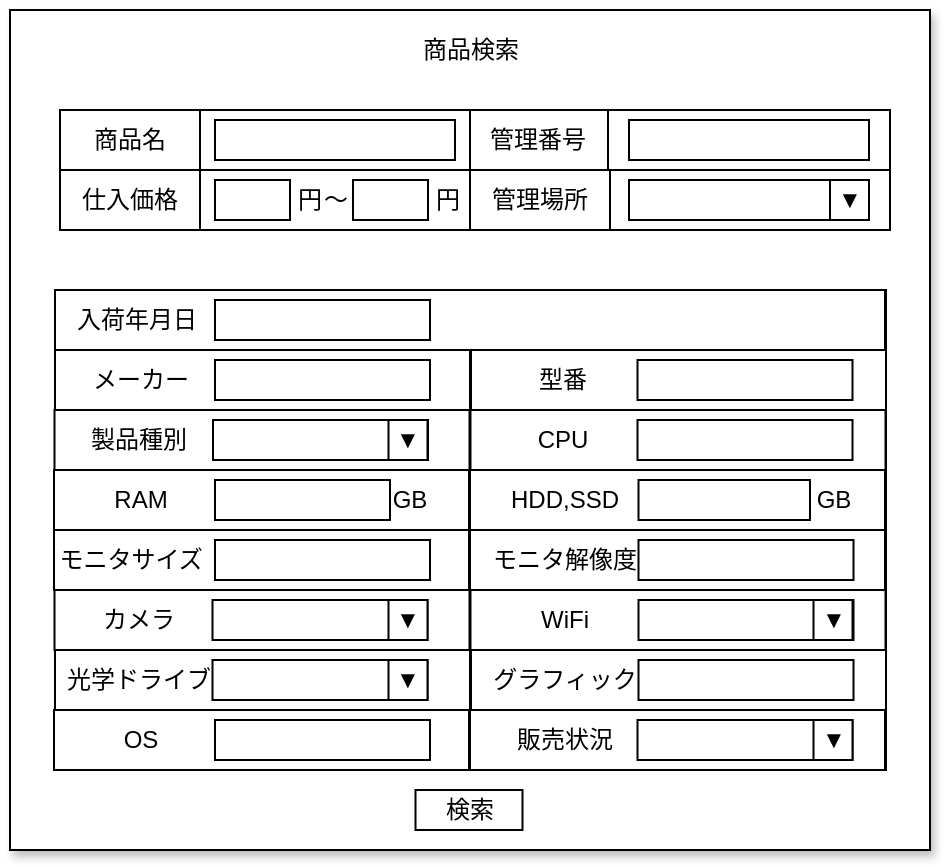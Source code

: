 <mxfile version="15.7.0" type="embed" pages="3">
    <diagram id="SRbu9WIoCtEo2R0tmvOP" name="S08-01 商品情報検索">
        <mxGraphModel dx="776" dy="430" grid="1" gridSize="10" guides="1" tooltips="1" connect="1" arrows="1" fold="1" page="1" pageScale="1" pageWidth="827" pageHeight="1169" math="0" shadow="0">
            <root>
                <mxCell id="0"/>
                <mxCell id="1" style="locked=1;" parent="0"/>
                <mxCell id="elqUJP_zJi6E47OMO-D8-3" value="" style="rounded=0;whiteSpace=wrap;html=1;shadow=1;" parent="1" vertex="1">
                    <mxGeometry x="160" y="80" width="460" height="420" as="geometry"/>
                </mxCell>
                <mxCell id="elqUJP_zJi6E47OMO-D8-4" value="商品検索" style="text;html=1;align=center;verticalAlign=middle;resizable=0;points=[];autosize=1;strokeColor=none;fillColor=none;" parent="1" vertex="1">
                    <mxGeometry x="360" y="90" width="60" height="20" as="geometry"/>
                </mxCell>
                <mxCell id="elqUJP_zJi6E47OMO-D8-5" value="" style="rounded=0;whiteSpace=wrap;html=1;" parent="1" vertex="1">
                    <mxGeometry x="185" y="130" width="415" height="60" as="geometry"/>
                </mxCell>
                <mxCell id="elqUJP_zJi6E47OMO-D8-6" value="商品名" style="rounded=0;whiteSpace=wrap;html=1;" parent="1" vertex="1">
                    <mxGeometry x="185" y="130" width="70" height="30" as="geometry"/>
                </mxCell>
                <mxCell id="elqUJP_zJi6E47OMO-D8-7" value="&lt;div&gt;仕入価格&lt;/div&gt;" style="rounded=0;whiteSpace=wrap;html=1;" parent="1" vertex="1">
                    <mxGeometry x="185" y="160" width="70" height="30" as="geometry"/>
                </mxCell>
                <mxCell id="elqUJP_zJi6E47OMO-D8-8" value="管理番号" style="rounded=0;whiteSpace=wrap;html=1;" parent="1" vertex="1">
                    <mxGeometry x="389" y="130" width="70" height="30" as="geometry"/>
                </mxCell>
                <mxCell id="elqUJP_zJi6E47OMO-D8-9" value="管理場所" style="rounded=0;whiteSpace=wrap;html=1;" parent="1" vertex="1">
                    <mxGeometry x="390" y="160" width="70" height="30" as="geometry"/>
                </mxCell>
                <mxCell id="elqUJP_zJi6E47OMO-D8-10" value="" style="rounded=0;whiteSpace=wrap;html=1;" parent="1" vertex="1">
                    <mxGeometry x="255" y="130" width="135" height="30" as="geometry"/>
                </mxCell>
                <mxCell id="elqUJP_zJi6E47OMO-D8-11" value="&lt;div&gt;&lt;br&gt;&lt;/div&gt;" style="rounded=0;whiteSpace=wrap;html=1;" parent="1" vertex="1">
                    <mxGeometry x="262.5" y="135" width="120" height="20" as="geometry"/>
                </mxCell>
                <mxCell id="elqUJP_zJi6E47OMO-D8-12" value="" style="rounded=0;whiteSpace=wrap;html=1;" parent="1" vertex="1">
                    <mxGeometry x="262.5" y="165" width="37.5" height="20" as="geometry"/>
                </mxCell>
                <mxCell id="elqUJP_zJi6E47OMO-D8-13" value="円" style="text;html=1;strokeColor=none;fillColor=none;align=center;verticalAlign=middle;whiteSpace=wrap;rounded=0;" parent="1" vertex="1">
                    <mxGeometry x="300" y="170" width="20" height="10" as="geometry"/>
                </mxCell>
                <mxCell id="elqUJP_zJi6E47OMO-D8-14" value="～" style="text;html=1;strokeColor=none;fillColor=none;align=center;verticalAlign=middle;whiteSpace=wrap;rounded=0;" parent="1" vertex="1">
                    <mxGeometry x="312.5" y="170" width="20" height="10" as="geometry"/>
                </mxCell>
                <mxCell id="elqUJP_zJi6E47OMO-D8-15" value="" style="rounded=0;whiteSpace=wrap;html=1;" parent="1" vertex="1">
                    <mxGeometry x="331.5" y="165" width="37.5" height="20" as="geometry"/>
                </mxCell>
                <mxCell id="elqUJP_zJi6E47OMO-D8-16" value="円" style="text;html=1;strokeColor=none;fillColor=none;align=center;verticalAlign=middle;whiteSpace=wrap;rounded=0;" parent="1" vertex="1">
                    <mxGeometry x="369" y="170" width="20" height="10" as="geometry"/>
                </mxCell>
                <mxCell id="elqUJP_zJi6E47OMO-D8-17" value="" style="rounded=0;whiteSpace=wrap;html=1;" parent="1" vertex="1">
                    <mxGeometry x="459" y="130" width="141" height="30" as="geometry"/>
                </mxCell>
                <mxCell id="elqUJP_zJi6E47OMO-D8-18" value="" style="rounded=0;whiteSpace=wrap;html=1;" parent="1" vertex="1">
                    <mxGeometry x="469.5" y="135" width="120" height="20" as="geometry"/>
                </mxCell>
                <mxCell id="elqUJP_zJi6E47OMO-D8-19" value="" style="rounded=0;whiteSpace=wrap;html=1;" parent="1" vertex="1">
                    <mxGeometry x="469.5" y="165" width="120" height="20" as="geometry"/>
                </mxCell>
                <mxCell id="elqUJP_zJi6E47OMO-D8-20" value="▼" style="rounded=0;whiteSpace=wrap;html=1;" parent="1" vertex="1">
                    <mxGeometry x="570" y="165" width="19.5" height="20" as="geometry"/>
                </mxCell>
                <mxCell id="elqUJP_zJi6E47OMO-D8-21" value="" style="rounded=0;whiteSpace=wrap;html=1;fillColor=default;align=center;" parent="1" vertex="1">
                    <mxGeometry x="182.5" y="220" width="415.5" height="240" as="geometry"/>
                </mxCell>
                <mxCell id="elqUJP_zJi6E47OMO-D8-22" value="" style="whiteSpace=wrap;html=1;" parent="1" vertex="1">
                    <mxGeometry x="182.5" y="220" width="415" height="30" as="geometry"/>
                </mxCell>
                <mxCell id="elqUJP_zJi6E47OMO-D8-23" value="入荷年月日" style="text;html=1;align=center;verticalAlign=middle;resizable=0;points=[];autosize=1;strokeColor=none;fillColor=none;" parent="1" vertex="1">
                    <mxGeometry x="182.5" y="225" width="80" height="20" as="geometry"/>
                </mxCell>
                <mxCell id="elqUJP_zJi6E47OMO-D8-24" value="" style="rounded=0;whiteSpace=wrap;html=1;" parent="1" vertex="1">
                    <mxGeometry x="262.5" y="225" width="107.5" height="20" as="geometry"/>
                </mxCell>
                <mxCell id="elqUJP_zJi6E47OMO-D8-25" value="" style="shape=image;html=1;verticalAlign=top;verticalLabelPosition=bottom;labelBackgroundColor=#ffffff;imageAspect=0;aspect=fixed;image=https://cdn0.iconfinder.com/data/icons/16x16-free-toolbar-icons/16/44.png;fillColor=default;gradientColor=none;" parent="1" vertex="1">
                    <mxGeometry x="375.75" y="227" width="16" height="16" as="geometry"/>
                </mxCell>
                <mxCell id="elqUJP_zJi6E47OMO-D8-26" value="" style="rounded=0;whiteSpace=wrap;html=1;fillColor=default;gradientColor=none;align=right;" parent="1" vertex="1">
                    <mxGeometry x="182.5" y="250" width="207.5" height="30" as="geometry"/>
                </mxCell>
                <mxCell id="elqUJP_zJi6E47OMO-D8-27" value="" style="rounded=0;whiteSpace=wrap;html=1;fillColor=default;gradientColor=none;align=right;" parent="1" vertex="1">
                    <mxGeometry x="390.5" y="250" width="207.5" height="30" as="geometry"/>
                </mxCell>
                <mxCell id="elqUJP_zJi6E47OMO-D8-28" value="" style="rounded=0;whiteSpace=wrap;html=1;fillColor=default;gradientColor=none;align=right;" parent="1" vertex="1">
                    <mxGeometry x="182.25" y="280" width="207.5" height="30" as="geometry"/>
                </mxCell>
                <mxCell id="elqUJP_zJi6E47OMO-D8-29" value="" style="rounded=0;whiteSpace=wrap;html=1;fillColor=default;gradientColor=none;align=right;" parent="1" vertex="1">
                    <mxGeometry x="390.25" y="280" width="207.5" height="30" as="geometry"/>
                </mxCell>
                <mxCell id="elqUJP_zJi6E47OMO-D8-30" value="" style="rounded=0;whiteSpace=wrap;html=1;fillColor=default;gradientColor=none;align=right;" parent="1" vertex="1">
                    <mxGeometry x="182" y="310" width="207.5" height="30" as="geometry"/>
                </mxCell>
                <mxCell id="elqUJP_zJi6E47OMO-D8-31" value="" style="rounded=0;whiteSpace=wrap;html=1;fillColor=default;gradientColor=none;align=right;" parent="1" vertex="1">
                    <mxGeometry x="390" y="310" width="207.5" height="30" as="geometry"/>
                </mxCell>
                <mxCell id="elqUJP_zJi6E47OMO-D8-32" value="" style="rounded=0;whiteSpace=wrap;html=1;fillColor=default;gradientColor=none;align=right;" parent="1" vertex="1">
                    <mxGeometry x="182" y="340" width="207.5" height="30" as="geometry"/>
                </mxCell>
                <mxCell id="elqUJP_zJi6E47OMO-D8-33" value="" style="rounded=0;whiteSpace=wrap;html=1;fillColor=default;gradientColor=none;align=right;" parent="1" vertex="1">
                    <mxGeometry x="390" y="340" width="207.5" height="30" as="geometry"/>
                </mxCell>
                <mxCell id="elqUJP_zJi6E47OMO-D8-34" value="" style="rounded=0;whiteSpace=wrap;html=1;fillColor=default;gradientColor=none;align=right;" parent="1" vertex="1">
                    <mxGeometry x="182.25" y="370" width="207.5" height="30" as="geometry"/>
                </mxCell>
                <mxCell id="elqUJP_zJi6E47OMO-D8-35" value="" style="rounded=0;whiteSpace=wrap;html=1;fillColor=default;gradientColor=none;align=right;" parent="1" vertex="1">
                    <mxGeometry x="390.25" y="370" width="207.5" height="30" as="geometry"/>
                </mxCell>
                <mxCell id="elqUJP_zJi6E47OMO-D8-36" value="" style="rounded=0;whiteSpace=wrap;html=1;fillColor=default;gradientColor=none;align=right;" parent="1" vertex="1">
                    <mxGeometry x="182.5" y="400" width="207.5" height="30" as="geometry"/>
                </mxCell>
                <mxCell id="elqUJP_zJi6E47OMO-D8-37" value="" style="rounded=0;whiteSpace=wrap;html=1;fillColor=default;gradientColor=none;align=right;" parent="1" vertex="1">
                    <mxGeometry x="390.5" y="400" width="207.5" height="30" as="geometry"/>
                </mxCell>
                <mxCell id="elqUJP_zJi6E47OMO-D8-38" value="" style="rounded=0;whiteSpace=wrap;html=1;fillColor=default;gradientColor=none;align=right;" parent="1" vertex="1">
                    <mxGeometry x="182" y="430" width="207.5" height="30" as="geometry"/>
                </mxCell>
                <mxCell id="elqUJP_zJi6E47OMO-D8-39" value="" style="rounded=0;whiteSpace=wrap;html=1;fillColor=default;gradientColor=none;align=right;" parent="1" vertex="1">
                    <mxGeometry x="390" y="430" width="207.5" height="30" as="geometry"/>
                </mxCell>
                <mxCell id="elqUJP_zJi6E47OMO-D8-40" value="メーカー" style="text;html=1;align=center;verticalAlign=middle;resizable=0;points=[];autosize=1;strokeColor=none;fillColor=none;" parent="1" vertex="1">
                    <mxGeometry x="195" y="255" width="60" height="20" as="geometry"/>
                </mxCell>
                <mxCell id="elqUJP_zJi6E47OMO-D8-41" value="" style="rounded=0;whiteSpace=wrap;html=1;" parent="1" vertex="1">
                    <mxGeometry x="262.5" y="255" width="107.5" height="20" as="geometry"/>
                </mxCell>
                <mxCell id="elqUJP_zJi6E47OMO-D8-42" value="型番" style="text;html=1;align=center;verticalAlign=middle;resizable=0;points=[];autosize=1;strokeColor=none;fillColor=none;" parent="1" vertex="1">
                    <mxGeometry x="416.25" y="255" width="40" height="20" as="geometry"/>
                </mxCell>
                <mxCell id="elqUJP_zJi6E47OMO-D8-43" value="" style="rounded=0;whiteSpace=wrap;html=1;" parent="1" vertex="1">
                    <mxGeometry x="473.75" y="255" width="107.5" height="20" as="geometry"/>
                </mxCell>
                <mxCell id="elqUJP_zJi6E47OMO-D8-44" value="製品種別" style="text;html=1;align=center;verticalAlign=middle;resizable=0;points=[];autosize=1;strokeColor=none;fillColor=none;" parent="1" vertex="1">
                    <mxGeometry x="194" y="285" width="60" height="20" as="geometry"/>
                </mxCell>
                <mxCell id="elqUJP_zJi6E47OMO-D8-45" value="" style="rounded=0;whiteSpace=wrap;html=1;" parent="1" vertex="1">
                    <mxGeometry x="261.5" y="285" width="107.5" height="20" as="geometry"/>
                </mxCell>
                <mxCell id="elqUJP_zJi6E47OMO-D8-46" value="RAM" style="text;html=1;align=center;verticalAlign=middle;resizable=0;points=[];autosize=1;strokeColor=none;fillColor=none;" parent="1" vertex="1">
                    <mxGeometry x="205" y="315" width="40" height="20" as="geometry"/>
                </mxCell>
                <mxCell id="elqUJP_zJi6E47OMO-D8-47" value="" style="rounded=0;whiteSpace=wrap;html=1;" parent="1" vertex="1">
                    <mxGeometry x="262.5" y="315" width="87.5" height="20" as="geometry"/>
                </mxCell>
                <mxCell id="elqUJP_zJi6E47OMO-D8-48" value="モニタサイズ" style="text;html=1;align=center;verticalAlign=middle;resizable=0;points=[];autosize=1;strokeColor=none;fillColor=none;" parent="1" vertex="1">
                    <mxGeometry x="175" y="345" width="90" height="20" as="geometry"/>
                </mxCell>
                <mxCell id="elqUJP_zJi6E47OMO-D8-49" value="" style="rounded=0;whiteSpace=wrap;html=1;" parent="1" vertex="1">
                    <mxGeometry x="262.5" y="345" width="107.5" height="20" as="geometry"/>
                </mxCell>
                <mxCell id="elqUJP_zJi6E47OMO-D8-50" value="カメラ" style="text;html=1;align=center;verticalAlign=middle;resizable=0;points=[];autosize=1;strokeColor=none;fillColor=none;" parent="1" vertex="1">
                    <mxGeometry x="198.75" y="375" width="50" height="20" as="geometry"/>
                </mxCell>
                <mxCell id="elqUJP_zJi6E47OMO-D8-51" value="" style="rounded=0;whiteSpace=wrap;html=1;" parent="1" vertex="1">
                    <mxGeometry x="261.25" y="375" width="107.5" height="20" as="geometry"/>
                </mxCell>
                <mxCell id="elqUJP_zJi6E47OMO-D8-52" value="光学ドライブ" style="text;html=1;align=center;verticalAlign=middle;resizable=0;points=[];autosize=1;strokeColor=none;fillColor=none;" parent="1" vertex="1">
                    <mxGeometry x="178.75" y="405" width="90" height="20" as="geometry"/>
                </mxCell>
                <mxCell id="elqUJP_zJi6E47OMO-D8-53" value="" style="rounded=0;whiteSpace=wrap;html=1;" parent="1" vertex="1">
                    <mxGeometry x="261.25" y="405" width="107.5" height="20" as="geometry"/>
                </mxCell>
                <mxCell id="elqUJP_zJi6E47OMO-D8-54" value="OS" style="text;html=1;align=center;verticalAlign=middle;resizable=0;points=[];autosize=1;strokeColor=none;fillColor=none;" parent="1" vertex="1">
                    <mxGeometry x="210" y="435" width="30" height="20" as="geometry"/>
                </mxCell>
                <mxCell id="elqUJP_zJi6E47OMO-D8-55" value="" style="rounded=0;whiteSpace=wrap;html=1;" parent="1" vertex="1">
                    <mxGeometry x="262.5" y="435" width="107.5" height="20" as="geometry"/>
                </mxCell>
                <mxCell id="elqUJP_zJi6E47OMO-D8-56" value="CPU" style="text;html=1;align=center;verticalAlign=middle;resizable=0;points=[];autosize=1;strokeColor=none;fillColor=none;" parent="1" vertex="1">
                    <mxGeometry x="416.25" y="285" width="40" height="20" as="geometry"/>
                </mxCell>
                <mxCell id="elqUJP_zJi6E47OMO-D8-57" value="" style="rounded=0;whiteSpace=wrap;html=1;" parent="1" vertex="1">
                    <mxGeometry x="473.75" y="285" width="107.5" height="20" as="geometry"/>
                </mxCell>
                <mxCell id="elqUJP_zJi6E47OMO-D8-58" value="HDD,SSD" style="text;html=1;align=center;verticalAlign=middle;resizable=0;points=[];autosize=1;strokeColor=none;fillColor=none;" parent="1" vertex="1">
                    <mxGeometry x="401.75" y="315" width="70" height="20" as="geometry"/>
                </mxCell>
                <mxCell id="elqUJP_zJi6E47OMO-D8-59" value="" style="rounded=0;whiteSpace=wrap;html=1;" parent="1" vertex="1">
                    <mxGeometry x="474.25" y="315" width="85.75" height="20" as="geometry"/>
                </mxCell>
                <mxCell id="elqUJP_zJi6E47OMO-D8-60" value="モニタ解像度" style="text;html=1;align=center;verticalAlign=middle;resizable=0;points=[];autosize=1;strokeColor=none;fillColor=none;" parent="1" vertex="1">
                    <mxGeometry x="391.75" y="345" width="90" height="20" as="geometry"/>
                </mxCell>
                <mxCell id="elqUJP_zJi6E47OMO-D8-61" value="" style="rounded=0;whiteSpace=wrap;html=1;" parent="1" vertex="1">
                    <mxGeometry x="474.25" y="345" width="107.5" height="20" as="geometry"/>
                </mxCell>
                <mxCell id="elqUJP_zJi6E47OMO-D8-62" value="WiFi" style="text;html=1;align=center;verticalAlign=middle;resizable=0;points=[];autosize=1;strokeColor=none;fillColor=none;" parent="1" vertex="1">
                    <mxGeometry x="416.75" y="375" width="40" height="20" as="geometry"/>
                </mxCell>
                <mxCell id="elqUJP_zJi6E47OMO-D8-63" value="" style="rounded=0;whiteSpace=wrap;html=1;" parent="1" vertex="1">
                    <mxGeometry x="474.25" y="375" width="107.5" height="20" as="geometry"/>
                </mxCell>
                <mxCell id="elqUJP_zJi6E47OMO-D8-64" value="グラフィック" style="text;html=1;align=center;verticalAlign=middle;resizable=0;points=[];autosize=1;strokeColor=none;fillColor=none;" parent="1" vertex="1">
                    <mxGeometry x="391.75" y="405" width="90" height="20" as="geometry"/>
                </mxCell>
                <mxCell id="elqUJP_zJi6E47OMO-D8-65" value="" style="rounded=0;whiteSpace=wrap;html=1;" parent="1" vertex="1">
                    <mxGeometry x="474.25" y="405" width="107.5" height="20" as="geometry"/>
                </mxCell>
                <mxCell id="elqUJP_zJi6E47OMO-D8-66" value="" style="rounded=0;whiteSpace=wrap;html=1;" parent="1" vertex="1">
                    <mxGeometry x="473.75" y="435" width="107.5" height="20" as="geometry"/>
                </mxCell>
                <mxCell id="elqUJP_zJi6E47OMO-D8-67" value="販売状況" style="text;html=1;align=center;verticalAlign=middle;resizable=0;points=[];autosize=1;strokeColor=none;fillColor=none;" parent="1" vertex="1">
                    <mxGeometry x="406.75" y="435" width="60" height="20" as="geometry"/>
                </mxCell>
                <mxCell id="elqUJP_zJi6E47OMO-D8-68" value="▼" style="rounded=0;whiteSpace=wrap;html=1;" parent="1" vertex="1">
                    <mxGeometry x="349.25" y="285" width="19.5" height="20" as="geometry"/>
                </mxCell>
                <mxCell id="elqUJP_zJi6E47OMO-D8-69" value="▼" style="rounded=0;whiteSpace=wrap;html=1;" parent="1" vertex="1">
                    <mxGeometry x="349.25" y="375" width="19.5" height="20" as="geometry"/>
                </mxCell>
                <mxCell id="elqUJP_zJi6E47OMO-D8-70" value="▼" style="rounded=0;whiteSpace=wrap;html=1;" parent="1" vertex="1">
                    <mxGeometry x="349.25" y="405" width="19.5" height="20" as="geometry"/>
                </mxCell>
                <mxCell id="elqUJP_zJi6E47OMO-D8-71" value="▼" style="rounded=0;whiteSpace=wrap;html=1;" parent="1" vertex="1">
                    <mxGeometry x="561.75" y="375" width="19.5" height="20" as="geometry"/>
                </mxCell>
                <mxCell id="elqUJP_zJi6E47OMO-D8-72" value="▼" style="rounded=0;whiteSpace=wrap;html=1;" parent="1" vertex="1">
                    <mxGeometry x="561.75" y="435" width="19.5" height="20" as="geometry"/>
                </mxCell>
                <mxCell id="elqUJP_zJi6E47OMO-D8-73" value="検索" style="rounded=0;whiteSpace=wrap;html=1;" parent="1" vertex="1">
                    <mxGeometry x="362.75" y="470" width="53.5" height="20" as="geometry"/>
                </mxCell>
                <mxCell id="elqUJP_zJi6E47OMO-D8-74" value="GB" style="text;html=1;strokeColor=none;fillColor=none;align=center;verticalAlign=middle;whiteSpace=wrap;rounded=0;" parent="1" vertex="1">
                    <mxGeometry x="350" y="315" width="20" height="20" as="geometry"/>
                </mxCell>
                <mxCell id="elqUJP_zJi6E47OMO-D8-75" value="GB" style="text;html=1;strokeColor=none;fillColor=none;align=center;verticalAlign=middle;whiteSpace=wrap;rounded=0;" parent="1" vertex="1">
                    <mxGeometry x="561.75" y="315" width="20" height="20" as="geometry"/>
                </mxCell>
                <mxCell id="elqUJP_zJi6E47OMO-D8-1" value="名称未設定レイヤ" parent="0"/>
                <mxCell id="elqUJP_zJi6E47OMO-D8-2" value="名称未設定レイヤ" parent="0"/>
            </root>
        </mxGraphModel>
    </diagram>
    <diagram id="xUxYUeE3ronR0FQCtkyY" name="S08-02 ボトルネック検索">
        &#xa;
        <mxGraphModel dx="747" dy="437" grid="1" gridSize="10" guides="1" tooltips="1" connect="1" arrows="1" fold="1" page="1" pageScale="1" pageWidth="827" pageHeight="1169" math="0" shadow="0">
            &#xa;
            <root>
                &#xa;
                <mxCell id="Ew2Icu9jrgo6xF9pl-kO-0"/>
                &#xa;
                <mxCell id="Ew2Icu9jrgo6xF9pl-kO-1" style="locked=1;" parent="Ew2Icu9jrgo6xF9pl-kO-0"/>
                &#xa;
                <mxCell id="7On1TKgl6tuQwjvSteoj-12" value="" style="rounded=0;whiteSpace=wrap;html=1;shadow=1;" vertex="1" parent="Ew2Icu9jrgo6xF9pl-kO-1">
                    &#xa;
                    <mxGeometry x="80" y="50" width="300" height="210" as="geometry"/>
                    &#xa;
                </mxCell>
                &#xa;
                <mxCell id="7On1TKgl6tuQwjvSteoj-2" value="ボトルネック検索" style="text;html=1;strokeColor=none;fillColor=none;align=center;verticalAlign=middle;whiteSpace=wrap;rounded=0;" vertex="1" parent="Ew2Icu9jrgo6xF9pl-kO-1">
                    &#xa;
                    <mxGeometry x="160" y="60" width="110" height="30" as="geometry"/>
                    &#xa;
                </mxCell>
                &#xa;
                <mxCell id="7On1TKgl6tuQwjvSteoj-3" value="" style="rounded=0;whiteSpace=wrap;html=1;" vertex="1" parent="Ew2Icu9jrgo6xF9pl-kO-1">
                    &#xa;
                    <mxGeometry x="170" y="210" width="120" height="30" as="geometry"/>
                    &#xa;
                </mxCell>
                &#xa;
                <mxCell id="7On1TKgl6tuQwjvSteoj-4" value="" style="rounded=0;whiteSpace=wrap;html=1;" vertex="1" parent="Ew2Icu9jrgo6xF9pl-kO-1">
                    &#xa;
                    <mxGeometry x="170" y="100" width="140" height="30" as="geometry"/>
                    &#xa;
                </mxCell>
                &#xa;
                <mxCell id="7On1TKgl6tuQwjvSteoj-5" value="CPU" style="text;html=1;strokeColor=none;fillColor=none;align=center;verticalAlign=middle;whiteSpace=wrap;rounded=0;" vertex="1" parent="Ew2Icu9jrgo6xF9pl-kO-1">
                    &#xa;
                    <mxGeometry x="120" y="100" width="30" height="30" as="geometry"/>
                    &#xa;
                </mxCell>
                &#xa;
                <mxCell id="7On1TKgl6tuQwjvSteoj-6" value="GPU" style="text;html=1;strokeColor=none;fillColor=none;align=center;verticalAlign=middle;whiteSpace=wrap;rounded=0;" vertex="1" parent="Ew2Icu9jrgo6xF9pl-kO-1">
                    &#xa;
                    <mxGeometry x="120" y="150" width="30" height="30" as="geometry"/>
                    &#xa;
                </mxCell>
                &#xa;
                <mxCell id="7On1TKgl6tuQwjvSteoj-7" value="" style="rounded=0;whiteSpace=wrap;html=1;" vertex="1" parent="Ew2Icu9jrgo6xF9pl-kO-1">
                    &#xa;
                    <mxGeometry x="170" y="150" width="140" height="30" as="geometry"/>
                    &#xa;
                </mxCell>
                &#xa;
                <mxCell id="7On1TKgl6tuQwjvSteoj-8" value="▼" style="rounded=0;whiteSpace=wrap;html=1;" vertex="1" parent="Ew2Icu9jrgo6xF9pl-kO-1">
                    &#xa;
                    <mxGeometry x="290" y="100" width="20" height="30" as="geometry"/>
                    &#xa;
                </mxCell>
                &#xa;
                <mxCell id="7On1TKgl6tuQwjvSteoj-9" value="▼" style="rounded=0;whiteSpace=wrap;html=1;" vertex="1" parent="Ew2Icu9jrgo6xF9pl-kO-1">
                    &#xa;
                    <mxGeometry x="290" y="150" width="20" height="30" as="geometry"/>
                    &#xa;
                </mxCell>
                &#xa;
                <mxCell id="7On1TKgl6tuQwjvSteoj-10" value="結果" style="text;html=1;strokeColor=none;fillColor=none;align=center;verticalAlign=middle;whiteSpace=wrap;rounded=0;" vertex="1" parent="Ew2Icu9jrgo6xF9pl-kO-1">
                    &#xa;
                    <mxGeometry x="120" y="210" width="30" height="30" as="geometry"/>
                    &#xa;
                </mxCell>
                &#xa;
                <mxCell id="7On1TKgl6tuQwjvSteoj-11" value="%" style="text;html=1;strokeColor=none;fillColor=none;align=center;verticalAlign=middle;whiteSpace=wrap;rounded=0;" vertex="1" parent="Ew2Icu9jrgo6xF9pl-kO-1">
                    &#xa;
                    <mxGeometry x="290" y="210" width="20" height="30" as="geometry"/>
                    &#xa;
                </mxCell>
                &#xa;
                <mxCell id="7On1TKgl6tuQwjvSteoj-0" value="名称未設定レイヤ" parent="Ew2Icu9jrgo6xF9pl-kO-0"/>
                &#xa;
                <mxCell id="7On1TKgl6tuQwjvSteoj-1" value="名称未設定レイヤ" parent="Ew2Icu9jrgo6xF9pl-kO-0"/>
                &#xa;
            </root>
            &#xa;
        </mxGraphModel>
        &#xa;
    </diagram>
    <diagram id="FFajQtlzlAUDvUCMnyYc" name="S08-03 ベンチマーク検索">
        <mxGraphModel dx="776" dy="430" grid="1" gridSize="10" guides="1" tooltips="1" connect="1" arrows="1" fold="1" page="1" pageScale="1" pageWidth="827" pageHeight="1169" math="0" shadow="0">
            <root>
                <mxCell id="ERHaDuIm5LUvsVNgwkY5-0"/>
                <mxCell id="ERHaDuIm5LUvsVNgwkY5-1" style="locked=1;" parent="ERHaDuIm5LUvsVNgwkY5-0"/>
                <mxCell id="4gcOael5Gp-_grvDncsd-2" value="" style="rounded=0;whiteSpace=wrap;html=1;shadow=1;" parent="ERHaDuIm5LUvsVNgwkY5-1" vertex="1">
                    <mxGeometry x="80" y="60" width="390" height="230" as="geometry"/>
                </mxCell>
                <mxCell id="4gcOael5Gp-_grvDncsd-3" value="" style="rounded=0;whiteSpace=wrap;html=1;" parent="ERHaDuIm5LUvsVNgwkY5-1" vertex="1">
                    <mxGeometry x="110" y="230" width="140" height="30" as="geometry"/>
                </mxCell>
                <mxCell id="4gcOael5Gp-_grvDncsd-4" value="" style="rounded=0;whiteSpace=wrap;html=1;" parent="ERHaDuIm5LUvsVNgwkY5-1" vertex="1">
                    <mxGeometry x="290" y="230" width="140" height="30" as="geometry"/>
                </mxCell>
                <mxCell id="4gcOael5Gp-_grvDncsd-5" value="ベンチマーク検索" style="text;html=1;strokeColor=none;fillColor=none;align=center;verticalAlign=middle;whiteSpace=wrap;rounded=0;" parent="ERHaDuIm5LUvsVNgwkY5-1" vertex="1">
                    <mxGeometry x="220" y="70" width="110" height="30" as="geometry"/>
                </mxCell>
                <mxCell id="4gcOael5Gp-_grvDncsd-6" value="" style="rounded=0;whiteSpace=wrap;html=1;" parent="ERHaDuIm5LUvsVNgwkY5-1" vertex="1">
                    <mxGeometry x="110" y="170" width="140" height="30" as="geometry"/>
                </mxCell>
                <mxCell id="4gcOael5Gp-_grvDncsd-7" value="CPU１" style="text;html=1;strokeColor=none;fillColor=none;align=center;verticalAlign=middle;whiteSpace=wrap;rounded=0;" parent="ERHaDuIm5LUvsVNgwkY5-1" vertex="1">
                    <mxGeometry x="160" y="140" width="40" height="30" as="geometry"/>
                </mxCell>
                <mxCell id="4gcOael5Gp-_grvDncsd-8" value="" style="rounded=0;whiteSpace=wrap;html=1;" parent="ERHaDuIm5LUvsVNgwkY5-1" vertex="1">
                    <mxGeometry x="290" y="170" width="140" height="30" as="geometry"/>
                </mxCell>
                <mxCell id="4gcOael5Gp-_grvDncsd-9" value="▼" style="rounded=0;whiteSpace=wrap;html=1;" parent="ERHaDuIm5LUvsVNgwkY5-1" vertex="1">
                    <mxGeometry x="230" y="170" width="20" height="30" as="geometry"/>
                </mxCell>
                <mxCell id="4gcOael5Gp-_grvDncsd-10" value="▼" style="rounded=0;whiteSpace=wrap;html=1;" parent="ERHaDuIm5LUvsVNgwkY5-1" vertex="1">
                    <mxGeometry x="410" y="170" width="20" height="30" as="geometry"/>
                </mxCell>
                <mxCell id="4gcOael5Gp-_grvDncsd-11" value="CPU２" style="text;html=1;strokeColor=none;fillColor=none;align=center;verticalAlign=middle;whiteSpace=wrap;rounded=0;" parent="ERHaDuIm5LUvsVNgwkY5-1" vertex="1">
                    <mxGeometry x="330" y="140" width="50" height="30" as="geometry"/>
                </mxCell>
                <mxCell id="4gcOael5Gp-_grvDncsd-12" value="CPU&lt;span style=&quot;color: rgba(0 , 0 , 0 , 0) ; font-family: monospace ; font-size: 0px&quot;&gt;%3CmxGraphModel%3E%3Croot%3E%3CmxCell%20id%3D%220%22%2F%3E%3CmxCell%20id%3D%221%22%20parent%3D%220%22%2F%3E%3CmxCell%20id%3D%222%22%20value%3D%22CPU%EF%BC%91%22%20style%3D%22text%3Bhtml%3D1%3BstrokeColor%3Dnone%3BfillColor%3Dnone%3Balign%3Dcenter%3BverticalAlign%3Dmiddle%3BwhiteSpace%3Dwrap%3Brounded%3D0%3B%22%20vertex%3D%221%22%20parent%3D%221%22%3E%3CmxGeometry%20x%3D%22190%22%20y%3D%22110%22%20width%3D%2240%22%20height%3D%2230%22%20as%3D%22geometry%22%2F%3E%3C%2FmxCell%3E%3C%2Froot%3E%3C%2FmxGraphModel%3E&lt;/span&gt;" style="rounded=0;whiteSpace=wrap;html=1;" parent="ERHaDuIm5LUvsVNgwkY5-1" vertex="1">
                    <mxGeometry x="210" y="100" width="60" height="30" as="geometry"/>
                </mxCell>
                <mxCell id="4gcOael5Gp-_grvDncsd-13" value="GPU&lt;span style=&quot;color: rgba(0 , 0 , 0 , 0) ; font-family: monospace ; font-size: 0px&quot;&gt;%3CmxGraphModel%3E%3Croot%3E%3CmxCell%20id%3D%220%22%2F%3E%3CmxCell%20id%3D%221%22%20parent%3D%220%22%2F%3E%3CmxCell%20id%3D%222%22%20value%3D%22CPU%EF%BC%91%22%20style%3D%22text%3Bhtml%3D1%3BstrokeColor%3Dnone%3BfillColor%3Dnone%3Balign%3Dcenter%3BverticalAlign%3Dmiddle%3BwhiteSpace%3Dwrap%3Brounded%3D0%3B%22%20vertex%3D%221%22%20parent%3D%221%22%3E%3CmxGeometry%20x%3D%22190%22%20y%3D%22110%22%20width%3D%2240%22%20height%3D%2230%22%20as%3D%22geometry%22%2F%3E%3C%2FmxCell%3E%3C%2Froot%3E%3C%2FmxGraphModel%3E&lt;/span&gt;" style="rounded=0;whiteSpace=wrap;html=1;" parent="ERHaDuIm5LUvsVNgwkY5-1" vertex="1">
                    <mxGeometry x="270" y="100" width="60" height="30" as="geometry"/>
                </mxCell>
                <mxCell id="4gcOael5Gp-_grvDncsd-0" value="名称未設定レイヤ" parent="ERHaDuIm5LUvsVNgwkY5-0"/>
                <mxCell id="4gcOael5Gp-_grvDncsd-1" value="名称未設定レイヤ" parent="ERHaDuIm5LUvsVNgwkY5-0"/>
            </root>
        </mxGraphModel>
    </diagram>
</mxfile>